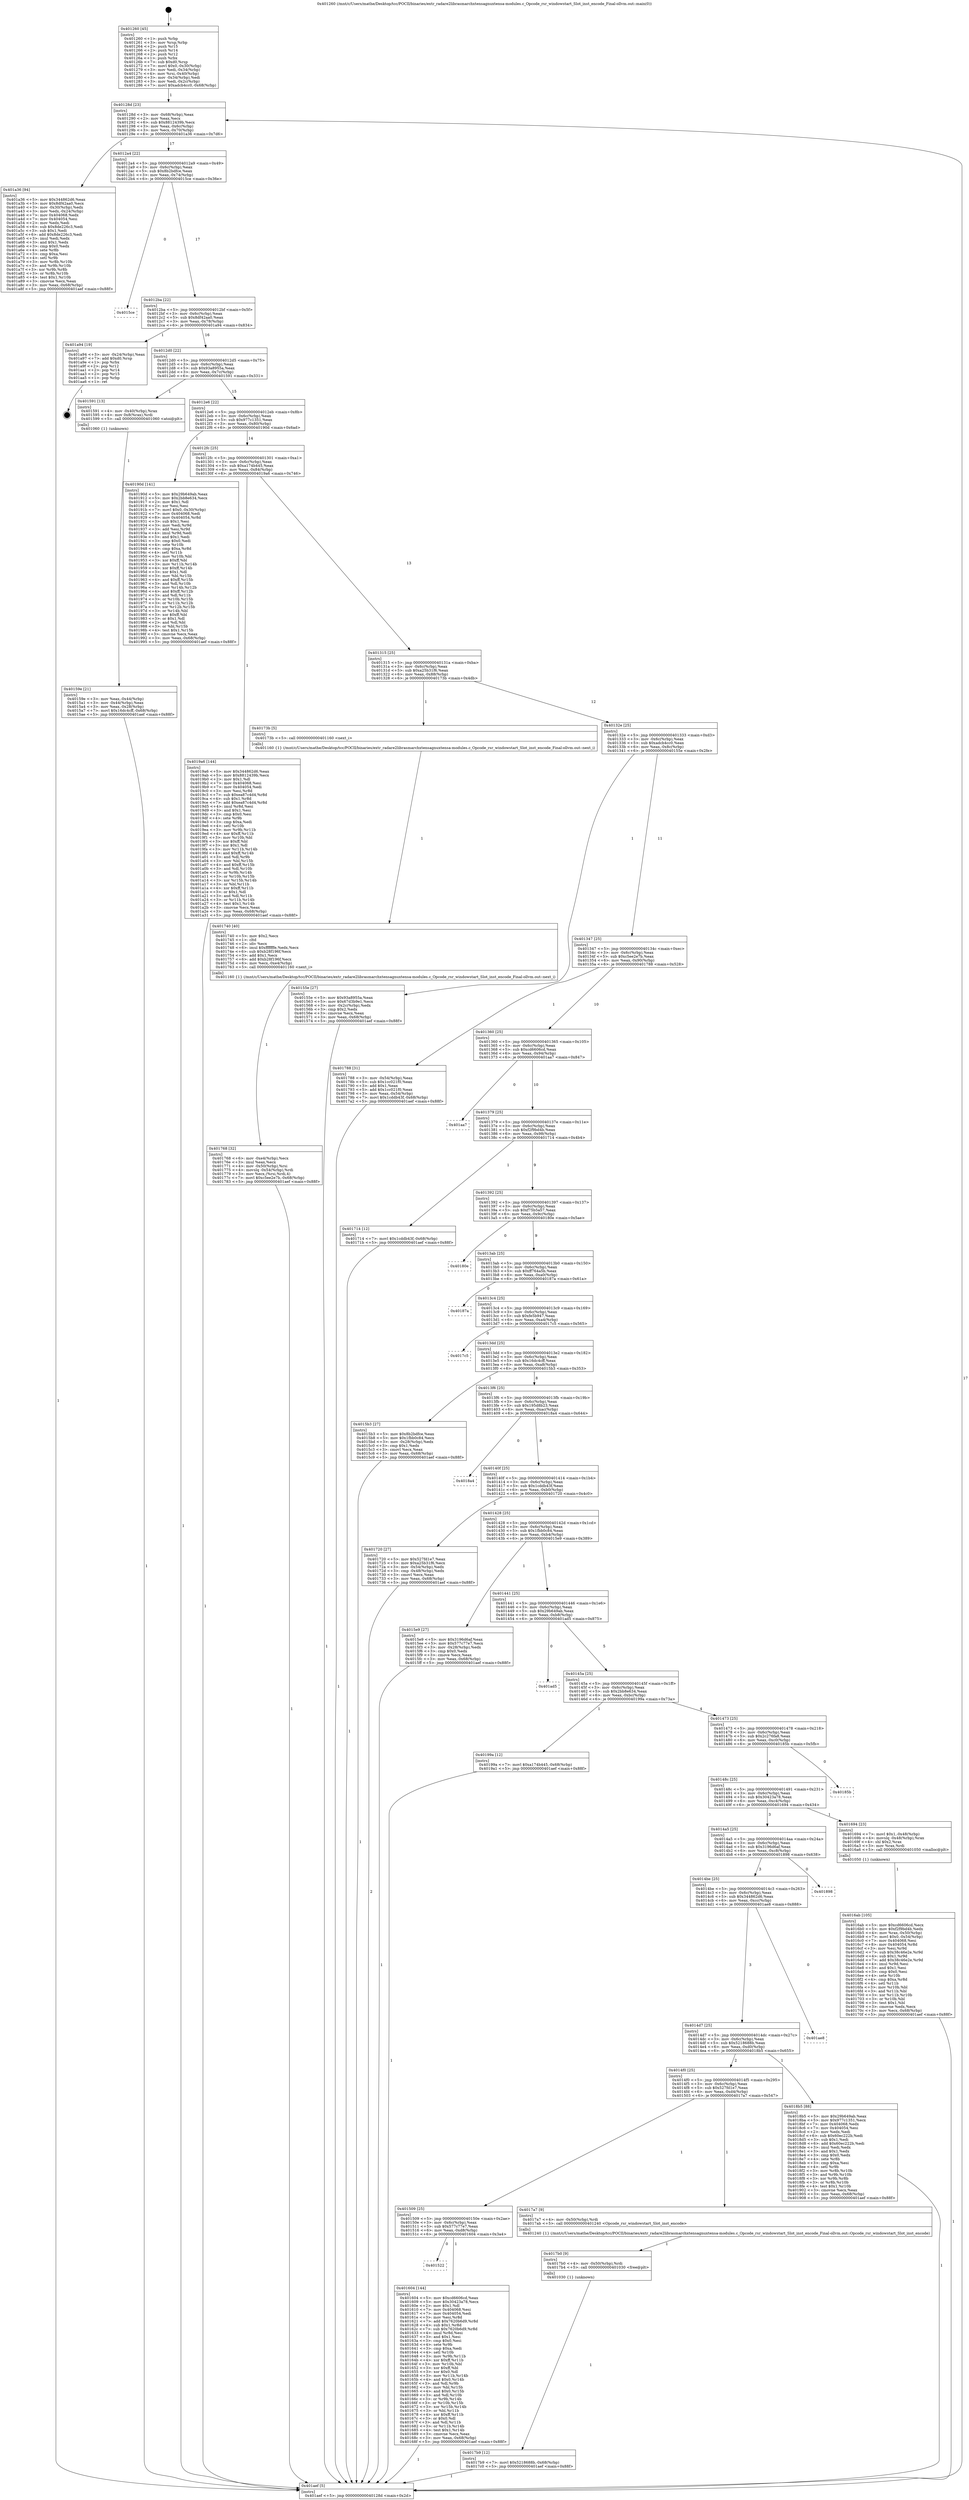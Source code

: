 digraph "0x401260" {
  label = "0x401260 (/mnt/c/Users/mathe/Desktop/tcc/POCII/binaries/extr_radare2librasmarchxtensagnuxtensa-modules.c_Opcode_rsr_windowstart_Slot_inst_encode_Final-ollvm.out::main(0))"
  labelloc = "t"
  node[shape=record]

  Entry [label="",width=0.3,height=0.3,shape=circle,fillcolor=black,style=filled]
  "0x40128d" [label="{
     0x40128d [23]\l
     | [instrs]\l
     &nbsp;&nbsp;0x40128d \<+3\>: mov -0x68(%rbp),%eax\l
     &nbsp;&nbsp;0x401290 \<+2\>: mov %eax,%ecx\l
     &nbsp;&nbsp;0x401292 \<+6\>: sub $0x8812439b,%ecx\l
     &nbsp;&nbsp;0x401298 \<+3\>: mov %eax,-0x6c(%rbp)\l
     &nbsp;&nbsp;0x40129b \<+3\>: mov %ecx,-0x70(%rbp)\l
     &nbsp;&nbsp;0x40129e \<+6\>: je 0000000000401a36 \<main+0x7d6\>\l
  }"]
  "0x401a36" [label="{
     0x401a36 [94]\l
     | [instrs]\l
     &nbsp;&nbsp;0x401a36 \<+5\>: mov $0x344862d6,%eax\l
     &nbsp;&nbsp;0x401a3b \<+5\>: mov $0x8df42aa0,%ecx\l
     &nbsp;&nbsp;0x401a40 \<+3\>: mov -0x30(%rbp),%edx\l
     &nbsp;&nbsp;0x401a43 \<+3\>: mov %edx,-0x24(%rbp)\l
     &nbsp;&nbsp;0x401a46 \<+7\>: mov 0x404068,%edx\l
     &nbsp;&nbsp;0x401a4d \<+7\>: mov 0x404054,%esi\l
     &nbsp;&nbsp;0x401a54 \<+2\>: mov %edx,%edi\l
     &nbsp;&nbsp;0x401a56 \<+6\>: sub $0x8de226c3,%edi\l
     &nbsp;&nbsp;0x401a5c \<+3\>: sub $0x1,%edi\l
     &nbsp;&nbsp;0x401a5f \<+6\>: add $0x8de226c3,%edi\l
     &nbsp;&nbsp;0x401a65 \<+3\>: imul %edi,%edx\l
     &nbsp;&nbsp;0x401a68 \<+3\>: and $0x1,%edx\l
     &nbsp;&nbsp;0x401a6b \<+3\>: cmp $0x0,%edx\l
     &nbsp;&nbsp;0x401a6e \<+4\>: sete %r8b\l
     &nbsp;&nbsp;0x401a72 \<+3\>: cmp $0xa,%esi\l
     &nbsp;&nbsp;0x401a75 \<+4\>: setl %r9b\l
     &nbsp;&nbsp;0x401a79 \<+3\>: mov %r8b,%r10b\l
     &nbsp;&nbsp;0x401a7c \<+3\>: and %r9b,%r10b\l
     &nbsp;&nbsp;0x401a7f \<+3\>: xor %r9b,%r8b\l
     &nbsp;&nbsp;0x401a82 \<+3\>: or %r8b,%r10b\l
     &nbsp;&nbsp;0x401a85 \<+4\>: test $0x1,%r10b\l
     &nbsp;&nbsp;0x401a89 \<+3\>: cmovne %ecx,%eax\l
     &nbsp;&nbsp;0x401a8c \<+3\>: mov %eax,-0x68(%rbp)\l
     &nbsp;&nbsp;0x401a8f \<+5\>: jmp 0000000000401aef \<main+0x88f\>\l
  }"]
  "0x4012a4" [label="{
     0x4012a4 [22]\l
     | [instrs]\l
     &nbsp;&nbsp;0x4012a4 \<+5\>: jmp 00000000004012a9 \<main+0x49\>\l
     &nbsp;&nbsp;0x4012a9 \<+3\>: mov -0x6c(%rbp),%eax\l
     &nbsp;&nbsp;0x4012ac \<+5\>: sub $0x8b2bdfce,%eax\l
     &nbsp;&nbsp;0x4012b1 \<+3\>: mov %eax,-0x74(%rbp)\l
     &nbsp;&nbsp;0x4012b4 \<+6\>: je 00000000004015ce \<main+0x36e\>\l
  }"]
  Exit [label="",width=0.3,height=0.3,shape=circle,fillcolor=black,style=filled,peripheries=2]
  "0x4015ce" [label="{
     0x4015ce\l
  }", style=dashed]
  "0x4012ba" [label="{
     0x4012ba [22]\l
     | [instrs]\l
     &nbsp;&nbsp;0x4012ba \<+5\>: jmp 00000000004012bf \<main+0x5f\>\l
     &nbsp;&nbsp;0x4012bf \<+3\>: mov -0x6c(%rbp),%eax\l
     &nbsp;&nbsp;0x4012c2 \<+5\>: sub $0x8df42aa0,%eax\l
     &nbsp;&nbsp;0x4012c7 \<+3\>: mov %eax,-0x78(%rbp)\l
     &nbsp;&nbsp;0x4012ca \<+6\>: je 0000000000401a94 \<main+0x834\>\l
  }"]
  "0x4017b9" [label="{
     0x4017b9 [12]\l
     | [instrs]\l
     &nbsp;&nbsp;0x4017b9 \<+7\>: movl $0x5218688b,-0x68(%rbp)\l
     &nbsp;&nbsp;0x4017c0 \<+5\>: jmp 0000000000401aef \<main+0x88f\>\l
  }"]
  "0x401a94" [label="{
     0x401a94 [19]\l
     | [instrs]\l
     &nbsp;&nbsp;0x401a94 \<+3\>: mov -0x24(%rbp),%eax\l
     &nbsp;&nbsp;0x401a97 \<+7\>: add $0xd0,%rsp\l
     &nbsp;&nbsp;0x401a9e \<+1\>: pop %rbx\l
     &nbsp;&nbsp;0x401a9f \<+2\>: pop %r12\l
     &nbsp;&nbsp;0x401aa1 \<+2\>: pop %r14\l
     &nbsp;&nbsp;0x401aa3 \<+2\>: pop %r15\l
     &nbsp;&nbsp;0x401aa5 \<+1\>: pop %rbp\l
     &nbsp;&nbsp;0x401aa6 \<+1\>: ret\l
  }"]
  "0x4012d0" [label="{
     0x4012d0 [22]\l
     | [instrs]\l
     &nbsp;&nbsp;0x4012d0 \<+5\>: jmp 00000000004012d5 \<main+0x75\>\l
     &nbsp;&nbsp;0x4012d5 \<+3\>: mov -0x6c(%rbp),%eax\l
     &nbsp;&nbsp;0x4012d8 \<+5\>: sub $0x93a8955a,%eax\l
     &nbsp;&nbsp;0x4012dd \<+3\>: mov %eax,-0x7c(%rbp)\l
     &nbsp;&nbsp;0x4012e0 \<+6\>: je 0000000000401591 \<main+0x331\>\l
  }"]
  "0x4017b0" [label="{
     0x4017b0 [9]\l
     | [instrs]\l
     &nbsp;&nbsp;0x4017b0 \<+4\>: mov -0x50(%rbp),%rdi\l
     &nbsp;&nbsp;0x4017b4 \<+5\>: call 0000000000401030 \<free@plt\>\l
     | [calls]\l
     &nbsp;&nbsp;0x401030 \{1\} (unknown)\l
  }"]
  "0x401591" [label="{
     0x401591 [13]\l
     | [instrs]\l
     &nbsp;&nbsp;0x401591 \<+4\>: mov -0x40(%rbp),%rax\l
     &nbsp;&nbsp;0x401595 \<+4\>: mov 0x8(%rax),%rdi\l
     &nbsp;&nbsp;0x401599 \<+5\>: call 0000000000401060 \<atoi@plt\>\l
     | [calls]\l
     &nbsp;&nbsp;0x401060 \{1\} (unknown)\l
  }"]
  "0x4012e6" [label="{
     0x4012e6 [22]\l
     | [instrs]\l
     &nbsp;&nbsp;0x4012e6 \<+5\>: jmp 00000000004012eb \<main+0x8b\>\l
     &nbsp;&nbsp;0x4012eb \<+3\>: mov -0x6c(%rbp),%eax\l
     &nbsp;&nbsp;0x4012ee \<+5\>: sub $0x977c1351,%eax\l
     &nbsp;&nbsp;0x4012f3 \<+3\>: mov %eax,-0x80(%rbp)\l
     &nbsp;&nbsp;0x4012f6 \<+6\>: je 000000000040190d \<main+0x6ad\>\l
  }"]
  "0x401768" [label="{
     0x401768 [32]\l
     | [instrs]\l
     &nbsp;&nbsp;0x401768 \<+6\>: mov -0xe4(%rbp),%ecx\l
     &nbsp;&nbsp;0x40176e \<+3\>: imul %eax,%ecx\l
     &nbsp;&nbsp;0x401771 \<+4\>: mov -0x50(%rbp),%rsi\l
     &nbsp;&nbsp;0x401775 \<+4\>: movslq -0x54(%rbp),%rdi\l
     &nbsp;&nbsp;0x401779 \<+3\>: mov %ecx,(%rsi,%rdi,4)\l
     &nbsp;&nbsp;0x40177c \<+7\>: movl $0xc5ee2e7b,-0x68(%rbp)\l
     &nbsp;&nbsp;0x401783 \<+5\>: jmp 0000000000401aef \<main+0x88f\>\l
  }"]
  "0x40190d" [label="{
     0x40190d [141]\l
     | [instrs]\l
     &nbsp;&nbsp;0x40190d \<+5\>: mov $0x29b649ab,%eax\l
     &nbsp;&nbsp;0x401912 \<+5\>: mov $0x2bb8e634,%ecx\l
     &nbsp;&nbsp;0x401917 \<+2\>: mov $0x1,%dl\l
     &nbsp;&nbsp;0x401919 \<+2\>: xor %esi,%esi\l
     &nbsp;&nbsp;0x40191b \<+7\>: movl $0x0,-0x30(%rbp)\l
     &nbsp;&nbsp;0x401922 \<+7\>: mov 0x404068,%edi\l
     &nbsp;&nbsp;0x401929 \<+8\>: mov 0x404054,%r8d\l
     &nbsp;&nbsp;0x401931 \<+3\>: sub $0x1,%esi\l
     &nbsp;&nbsp;0x401934 \<+3\>: mov %edi,%r9d\l
     &nbsp;&nbsp;0x401937 \<+3\>: add %esi,%r9d\l
     &nbsp;&nbsp;0x40193a \<+4\>: imul %r9d,%edi\l
     &nbsp;&nbsp;0x40193e \<+3\>: and $0x1,%edi\l
     &nbsp;&nbsp;0x401941 \<+3\>: cmp $0x0,%edi\l
     &nbsp;&nbsp;0x401944 \<+4\>: sete %r10b\l
     &nbsp;&nbsp;0x401948 \<+4\>: cmp $0xa,%r8d\l
     &nbsp;&nbsp;0x40194c \<+4\>: setl %r11b\l
     &nbsp;&nbsp;0x401950 \<+3\>: mov %r10b,%bl\l
     &nbsp;&nbsp;0x401953 \<+3\>: xor $0xff,%bl\l
     &nbsp;&nbsp;0x401956 \<+3\>: mov %r11b,%r14b\l
     &nbsp;&nbsp;0x401959 \<+4\>: xor $0xff,%r14b\l
     &nbsp;&nbsp;0x40195d \<+3\>: xor $0x1,%dl\l
     &nbsp;&nbsp;0x401960 \<+3\>: mov %bl,%r15b\l
     &nbsp;&nbsp;0x401963 \<+4\>: and $0xff,%r15b\l
     &nbsp;&nbsp;0x401967 \<+3\>: and %dl,%r10b\l
     &nbsp;&nbsp;0x40196a \<+3\>: mov %r14b,%r12b\l
     &nbsp;&nbsp;0x40196d \<+4\>: and $0xff,%r12b\l
     &nbsp;&nbsp;0x401971 \<+3\>: and %dl,%r11b\l
     &nbsp;&nbsp;0x401974 \<+3\>: or %r10b,%r15b\l
     &nbsp;&nbsp;0x401977 \<+3\>: or %r11b,%r12b\l
     &nbsp;&nbsp;0x40197a \<+3\>: xor %r12b,%r15b\l
     &nbsp;&nbsp;0x40197d \<+3\>: or %r14b,%bl\l
     &nbsp;&nbsp;0x401980 \<+3\>: xor $0xff,%bl\l
     &nbsp;&nbsp;0x401983 \<+3\>: or $0x1,%dl\l
     &nbsp;&nbsp;0x401986 \<+2\>: and %dl,%bl\l
     &nbsp;&nbsp;0x401988 \<+3\>: or %bl,%r15b\l
     &nbsp;&nbsp;0x40198b \<+4\>: test $0x1,%r15b\l
     &nbsp;&nbsp;0x40198f \<+3\>: cmovne %ecx,%eax\l
     &nbsp;&nbsp;0x401992 \<+3\>: mov %eax,-0x68(%rbp)\l
     &nbsp;&nbsp;0x401995 \<+5\>: jmp 0000000000401aef \<main+0x88f\>\l
  }"]
  "0x4012fc" [label="{
     0x4012fc [25]\l
     | [instrs]\l
     &nbsp;&nbsp;0x4012fc \<+5\>: jmp 0000000000401301 \<main+0xa1\>\l
     &nbsp;&nbsp;0x401301 \<+3\>: mov -0x6c(%rbp),%eax\l
     &nbsp;&nbsp;0x401304 \<+5\>: sub $0xa174b445,%eax\l
     &nbsp;&nbsp;0x401309 \<+6\>: mov %eax,-0x84(%rbp)\l
     &nbsp;&nbsp;0x40130f \<+6\>: je 00000000004019a6 \<main+0x746\>\l
  }"]
  "0x401740" [label="{
     0x401740 [40]\l
     | [instrs]\l
     &nbsp;&nbsp;0x401740 \<+5\>: mov $0x2,%ecx\l
     &nbsp;&nbsp;0x401745 \<+1\>: cltd\l
     &nbsp;&nbsp;0x401746 \<+2\>: idiv %ecx\l
     &nbsp;&nbsp;0x401748 \<+6\>: imul $0xfffffffe,%edx,%ecx\l
     &nbsp;&nbsp;0x40174e \<+6\>: sub $0xb28f196f,%ecx\l
     &nbsp;&nbsp;0x401754 \<+3\>: add $0x1,%ecx\l
     &nbsp;&nbsp;0x401757 \<+6\>: add $0xb28f196f,%ecx\l
     &nbsp;&nbsp;0x40175d \<+6\>: mov %ecx,-0xe4(%rbp)\l
     &nbsp;&nbsp;0x401763 \<+5\>: call 0000000000401160 \<next_i\>\l
     | [calls]\l
     &nbsp;&nbsp;0x401160 \{1\} (/mnt/c/Users/mathe/Desktop/tcc/POCII/binaries/extr_radare2librasmarchxtensagnuxtensa-modules.c_Opcode_rsr_windowstart_Slot_inst_encode_Final-ollvm.out::next_i)\l
  }"]
  "0x4019a6" [label="{
     0x4019a6 [144]\l
     | [instrs]\l
     &nbsp;&nbsp;0x4019a6 \<+5\>: mov $0x344862d6,%eax\l
     &nbsp;&nbsp;0x4019ab \<+5\>: mov $0x8812439b,%ecx\l
     &nbsp;&nbsp;0x4019b0 \<+2\>: mov $0x1,%dl\l
     &nbsp;&nbsp;0x4019b2 \<+7\>: mov 0x404068,%esi\l
     &nbsp;&nbsp;0x4019b9 \<+7\>: mov 0x404054,%edi\l
     &nbsp;&nbsp;0x4019c0 \<+3\>: mov %esi,%r8d\l
     &nbsp;&nbsp;0x4019c3 \<+7\>: sub $0xea87c4d4,%r8d\l
     &nbsp;&nbsp;0x4019ca \<+4\>: sub $0x1,%r8d\l
     &nbsp;&nbsp;0x4019ce \<+7\>: add $0xea87c4d4,%r8d\l
     &nbsp;&nbsp;0x4019d5 \<+4\>: imul %r8d,%esi\l
     &nbsp;&nbsp;0x4019d9 \<+3\>: and $0x1,%esi\l
     &nbsp;&nbsp;0x4019dc \<+3\>: cmp $0x0,%esi\l
     &nbsp;&nbsp;0x4019df \<+4\>: sete %r9b\l
     &nbsp;&nbsp;0x4019e3 \<+3\>: cmp $0xa,%edi\l
     &nbsp;&nbsp;0x4019e6 \<+4\>: setl %r10b\l
     &nbsp;&nbsp;0x4019ea \<+3\>: mov %r9b,%r11b\l
     &nbsp;&nbsp;0x4019ed \<+4\>: xor $0xff,%r11b\l
     &nbsp;&nbsp;0x4019f1 \<+3\>: mov %r10b,%bl\l
     &nbsp;&nbsp;0x4019f4 \<+3\>: xor $0xff,%bl\l
     &nbsp;&nbsp;0x4019f7 \<+3\>: xor $0x1,%dl\l
     &nbsp;&nbsp;0x4019fa \<+3\>: mov %r11b,%r14b\l
     &nbsp;&nbsp;0x4019fd \<+4\>: and $0xff,%r14b\l
     &nbsp;&nbsp;0x401a01 \<+3\>: and %dl,%r9b\l
     &nbsp;&nbsp;0x401a04 \<+3\>: mov %bl,%r15b\l
     &nbsp;&nbsp;0x401a07 \<+4\>: and $0xff,%r15b\l
     &nbsp;&nbsp;0x401a0b \<+3\>: and %dl,%r10b\l
     &nbsp;&nbsp;0x401a0e \<+3\>: or %r9b,%r14b\l
     &nbsp;&nbsp;0x401a11 \<+3\>: or %r10b,%r15b\l
     &nbsp;&nbsp;0x401a14 \<+3\>: xor %r15b,%r14b\l
     &nbsp;&nbsp;0x401a17 \<+3\>: or %bl,%r11b\l
     &nbsp;&nbsp;0x401a1a \<+4\>: xor $0xff,%r11b\l
     &nbsp;&nbsp;0x401a1e \<+3\>: or $0x1,%dl\l
     &nbsp;&nbsp;0x401a21 \<+3\>: and %dl,%r11b\l
     &nbsp;&nbsp;0x401a24 \<+3\>: or %r11b,%r14b\l
     &nbsp;&nbsp;0x401a27 \<+4\>: test $0x1,%r14b\l
     &nbsp;&nbsp;0x401a2b \<+3\>: cmovne %ecx,%eax\l
     &nbsp;&nbsp;0x401a2e \<+3\>: mov %eax,-0x68(%rbp)\l
     &nbsp;&nbsp;0x401a31 \<+5\>: jmp 0000000000401aef \<main+0x88f\>\l
  }"]
  "0x401315" [label="{
     0x401315 [25]\l
     | [instrs]\l
     &nbsp;&nbsp;0x401315 \<+5\>: jmp 000000000040131a \<main+0xba\>\l
     &nbsp;&nbsp;0x40131a \<+3\>: mov -0x6c(%rbp),%eax\l
     &nbsp;&nbsp;0x40131d \<+5\>: sub $0xa25b31f6,%eax\l
     &nbsp;&nbsp;0x401322 \<+6\>: mov %eax,-0x88(%rbp)\l
     &nbsp;&nbsp;0x401328 \<+6\>: je 000000000040173b \<main+0x4db\>\l
  }"]
  "0x4016ab" [label="{
     0x4016ab [105]\l
     | [instrs]\l
     &nbsp;&nbsp;0x4016ab \<+5\>: mov $0xcd6606cd,%ecx\l
     &nbsp;&nbsp;0x4016b0 \<+5\>: mov $0xf2f9bd4b,%edx\l
     &nbsp;&nbsp;0x4016b5 \<+4\>: mov %rax,-0x50(%rbp)\l
     &nbsp;&nbsp;0x4016b9 \<+7\>: movl $0x0,-0x54(%rbp)\l
     &nbsp;&nbsp;0x4016c0 \<+7\>: mov 0x404068,%esi\l
     &nbsp;&nbsp;0x4016c7 \<+8\>: mov 0x404054,%r8d\l
     &nbsp;&nbsp;0x4016cf \<+3\>: mov %esi,%r9d\l
     &nbsp;&nbsp;0x4016d2 \<+7\>: sub $0x38c46e2e,%r9d\l
     &nbsp;&nbsp;0x4016d9 \<+4\>: sub $0x1,%r9d\l
     &nbsp;&nbsp;0x4016dd \<+7\>: add $0x38c46e2e,%r9d\l
     &nbsp;&nbsp;0x4016e4 \<+4\>: imul %r9d,%esi\l
     &nbsp;&nbsp;0x4016e8 \<+3\>: and $0x1,%esi\l
     &nbsp;&nbsp;0x4016eb \<+3\>: cmp $0x0,%esi\l
     &nbsp;&nbsp;0x4016ee \<+4\>: sete %r10b\l
     &nbsp;&nbsp;0x4016f2 \<+4\>: cmp $0xa,%r8d\l
     &nbsp;&nbsp;0x4016f6 \<+4\>: setl %r11b\l
     &nbsp;&nbsp;0x4016fa \<+3\>: mov %r10b,%bl\l
     &nbsp;&nbsp;0x4016fd \<+3\>: and %r11b,%bl\l
     &nbsp;&nbsp;0x401700 \<+3\>: xor %r11b,%r10b\l
     &nbsp;&nbsp;0x401703 \<+3\>: or %r10b,%bl\l
     &nbsp;&nbsp;0x401706 \<+3\>: test $0x1,%bl\l
     &nbsp;&nbsp;0x401709 \<+3\>: cmovne %edx,%ecx\l
     &nbsp;&nbsp;0x40170c \<+3\>: mov %ecx,-0x68(%rbp)\l
     &nbsp;&nbsp;0x40170f \<+5\>: jmp 0000000000401aef \<main+0x88f\>\l
  }"]
  "0x40173b" [label="{
     0x40173b [5]\l
     | [instrs]\l
     &nbsp;&nbsp;0x40173b \<+5\>: call 0000000000401160 \<next_i\>\l
     | [calls]\l
     &nbsp;&nbsp;0x401160 \{1\} (/mnt/c/Users/mathe/Desktop/tcc/POCII/binaries/extr_radare2librasmarchxtensagnuxtensa-modules.c_Opcode_rsr_windowstart_Slot_inst_encode_Final-ollvm.out::next_i)\l
  }"]
  "0x40132e" [label="{
     0x40132e [25]\l
     | [instrs]\l
     &nbsp;&nbsp;0x40132e \<+5\>: jmp 0000000000401333 \<main+0xd3\>\l
     &nbsp;&nbsp;0x401333 \<+3\>: mov -0x6c(%rbp),%eax\l
     &nbsp;&nbsp;0x401336 \<+5\>: sub $0xadcb4cc0,%eax\l
     &nbsp;&nbsp;0x40133b \<+6\>: mov %eax,-0x8c(%rbp)\l
     &nbsp;&nbsp;0x401341 \<+6\>: je 000000000040155e \<main+0x2fe\>\l
  }"]
  "0x401522" [label="{
     0x401522\l
  }", style=dashed]
  "0x40155e" [label="{
     0x40155e [27]\l
     | [instrs]\l
     &nbsp;&nbsp;0x40155e \<+5\>: mov $0x93a8955a,%eax\l
     &nbsp;&nbsp;0x401563 \<+5\>: mov $0x67d3b9e1,%ecx\l
     &nbsp;&nbsp;0x401568 \<+3\>: mov -0x2c(%rbp),%edx\l
     &nbsp;&nbsp;0x40156b \<+3\>: cmp $0x2,%edx\l
     &nbsp;&nbsp;0x40156e \<+3\>: cmovne %ecx,%eax\l
     &nbsp;&nbsp;0x401571 \<+3\>: mov %eax,-0x68(%rbp)\l
     &nbsp;&nbsp;0x401574 \<+5\>: jmp 0000000000401aef \<main+0x88f\>\l
  }"]
  "0x401347" [label="{
     0x401347 [25]\l
     | [instrs]\l
     &nbsp;&nbsp;0x401347 \<+5\>: jmp 000000000040134c \<main+0xec\>\l
     &nbsp;&nbsp;0x40134c \<+3\>: mov -0x6c(%rbp),%eax\l
     &nbsp;&nbsp;0x40134f \<+5\>: sub $0xc5ee2e7b,%eax\l
     &nbsp;&nbsp;0x401354 \<+6\>: mov %eax,-0x90(%rbp)\l
     &nbsp;&nbsp;0x40135a \<+6\>: je 0000000000401788 \<main+0x528\>\l
  }"]
  "0x401aef" [label="{
     0x401aef [5]\l
     | [instrs]\l
     &nbsp;&nbsp;0x401aef \<+5\>: jmp 000000000040128d \<main+0x2d\>\l
  }"]
  "0x401260" [label="{
     0x401260 [45]\l
     | [instrs]\l
     &nbsp;&nbsp;0x401260 \<+1\>: push %rbp\l
     &nbsp;&nbsp;0x401261 \<+3\>: mov %rsp,%rbp\l
     &nbsp;&nbsp;0x401264 \<+2\>: push %r15\l
     &nbsp;&nbsp;0x401266 \<+2\>: push %r14\l
     &nbsp;&nbsp;0x401268 \<+2\>: push %r12\l
     &nbsp;&nbsp;0x40126a \<+1\>: push %rbx\l
     &nbsp;&nbsp;0x40126b \<+7\>: sub $0xd0,%rsp\l
     &nbsp;&nbsp;0x401272 \<+7\>: movl $0x0,-0x30(%rbp)\l
     &nbsp;&nbsp;0x401279 \<+3\>: mov %edi,-0x34(%rbp)\l
     &nbsp;&nbsp;0x40127c \<+4\>: mov %rsi,-0x40(%rbp)\l
     &nbsp;&nbsp;0x401280 \<+3\>: mov -0x34(%rbp),%edi\l
     &nbsp;&nbsp;0x401283 \<+3\>: mov %edi,-0x2c(%rbp)\l
     &nbsp;&nbsp;0x401286 \<+7\>: movl $0xadcb4cc0,-0x68(%rbp)\l
  }"]
  "0x40159e" [label="{
     0x40159e [21]\l
     | [instrs]\l
     &nbsp;&nbsp;0x40159e \<+3\>: mov %eax,-0x44(%rbp)\l
     &nbsp;&nbsp;0x4015a1 \<+3\>: mov -0x44(%rbp),%eax\l
     &nbsp;&nbsp;0x4015a4 \<+3\>: mov %eax,-0x28(%rbp)\l
     &nbsp;&nbsp;0x4015a7 \<+7\>: movl $0x16dc4cff,-0x68(%rbp)\l
     &nbsp;&nbsp;0x4015ae \<+5\>: jmp 0000000000401aef \<main+0x88f\>\l
  }"]
  "0x401604" [label="{
     0x401604 [144]\l
     | [instrs]\l
     &nbsp;&nbsp;0x401604 \<+5\>: mov $0xcd6606cd,%eax\l
     &nbsp;&nbsp;0x401609 \<+5\>: mov $0x30423a78,%ecx\l
     &nbsp;&nbsp;0x40160e \<+2\>: mov $0x1,%dl\l
     &nbsp;&nbsp;0x401610 \<+7\>: mov 0x404068,%esi\l
     &nbsp;&nbsp;0x401617 \<+7\>: mov 0x404054,%edi\l
     &nbsp;&nbsp;0x40161e \<+3\>: mov %esi,%r8d\l
     &nbsp;&nbsp;0x401621 \<+7\>: add $0x7620b6d9,%r8d\l
     &nbsp;&nbsp;0x401628 \<+4\>: sub $0x1,%r8d\l
     &nbsp;&nbsp;0x40162c \<+7\>: sub $0x7620b6d9,%r8d\l
     &nbsp;&nbsp;0x401633 \<+4\>: imul %r8d,%esi\l
     &nbsp;&nbsp;0x401637 \<+3\>: and $0x1,%esi\l
     &nbsp;&nbsp;0x40163a \<+3\>: cmp $0x0,%esi\l
     &nbsp;&nbsp;0x40163d \<+4\>: sete %r9b\l
     &nbsp;&nbsp;0x401641 \<+3\>: cmp $0xa,%edi\l
     &nbsp;&nbsp;0x401644 \<+4\>: setl %r10b\l
     &nbsp;&nbsp;0x401648 \<+3\>: mov %r9b,%r11b\l
     &nbsp;&nbsp;0x40164b \<+4\>: xor $0xff,%r11b\l
     &nbsp;&nbsp;0x40164f \<+3\>: mov %r10b,%bl\l
     &nbsp;&nbsp;0x401652 \<+3\>: xor $0xff,%bl\l
     &nbsp;&nbsp;0x401655 \<+3\>: xor $0x0,%dl\l
     &nbsp;&nbsp;0x401658 \<+3\>: mov %r11b,%r14b\l
     &nbsp;&nbsp;0x40165b \<+4\>: and $0x0,%r14b\l
     &nbsp;&nbsp;0x40165f \<+3\>: and %dl,%r9b\l
     &nbsp;&nbsp;0x401662 \<+3\>: mov %bl,%r15b\l
     &nbsp;&nbsp;0x401665 \<+4\>: and $0x0,%r15b\l
     &nbsp;&nbsp;0x401669 \<+3\>: and %dl,%r10b\l
     &nbsp;&nbsp;0x40166c \<+3\>: or %r9b,%r14b\l
     &nbsp;&nbsp;0x40166f \<+3\>: or %r10b,%r15b\l
     &nbsp;&nbsp;0x401672 \<+3\>: xor %r15b,%r14b\l
     &nbsp;&nbsp;0x401675 \<+3\>: or %bl,%r11b\l
     &nbsp;&nbsp;0x401678 \<+4\>: xor $0xff,%r11b\l
     &nbsp;&nbsp;0x40167c \<+3\>: or $0x0,%dl\l
     &nbsp;&nbsp;0x40167f \<+3\>: and %dl,%r11b\l
     &nbsp;&nbsp;0x401682 \<+3\>: or %r11b,%r14b\l
     &nbsp;&nbsp;0x401685 \<+4\>: test $0x1,%r14b\l
     &nbsp;&nbsp;0x401689 \<+3\>: cmovne %ecx,%eax\l
     &nbsp;&nbsp;0x40168c \<+3\>: mov %eax,-0x68(%rbp)\l
     &nbsp;&nbsp;0x40168f \<+5\>: jmp 0000000000401aef \<main+0x88f\>\l
  }"]
  "0x401788" [label="{
     0x401788 [31]\l
     | [instrs]\l
     &nbsp;&nbsp;0x401788 \<+3\>: mov -0x54(%rbp),%eax\l
     &nbsp;&nbsp;0x40178b \<+5\>: sub $0x1cc021f0,%eax\l
     &nbsp;&nbsp;0x401790 \<+3\>: add $0x1,%eax\l
     &nbsp;&nbsp;0x401793 \<+5\>: add $0x1cc021f0,%eax\l
     &nbsp;&nbsp;0x401798 \<+3\>: mov %eax,-0x54(%rbp)\l
     &nbsp;&nbsp;0x40179b \<+7\>: movl $0x1cddb43f,-0x68(%rbp)\l
     &nbsp;&nbsp;0x4017a2 \<+5\>: jmp 0000000000401aef \<main+0x88f\>\l
  }"]
  "0x401360" [label="{
     0x401360 [25]\l
     | [instrs]\l
     &nbsp;&nbsp;0x401360 \<+5\>: jmp 0000000000401365 \<main+0x105\>\l
     &nbsp;&nbsp;0x401365 \<+3\>: mov -0x6c(%rbp),%eax\l
     &nbsp;&nbsp;0x401368 \<+5\>: sub $0xcd6606cd,%eax\l
     &nbsp;&nbsp;0x40136d \<+6\>: mov %eax,-0x94(%rbp)\l
     &nbsp;&nbsp;0x401373 \<+6\>: je 0000000000401aa7 \<main+0x847\>\l
  }"]
  "0x401509" [label="{
     0x401509 [25]\l
     | [instrs]\l
     &nbsp;&nbsp;0x401509 \<+5\>: jmp 000000000040150e \<main+0x2ae\>\l
     &nbsp;&nbsp;0x40150e \<+3\>: mov -0x6c(%rbp),%eax\l
     &nbsp;&nbsp;0x401511 \<+5\>: sub $0x577c77e7,%eax\l
     &nbsp;&nbsp;0x401516 \<+6\>: mov %eax,-0xd8(%rbp)\l
     &nbsp;&nbsp;0x40151c \<+6\>: je 0000000000401604 \<main+0x3a4\>\l
  }"]
  "0x401aa7" [label="{
     0x401aa7\l
  }", style=dashed]
  "0x401379" [label="{
     0x401379 [25]\l
     | [instrs]\l
     &nbsp;&nbsp;0x401379 \<+5\>: jmp 000000000040137e \<main+0x11e\>\l
     &nbsp;&nbsp;0x40137e \<+3\>: mov -0x6c(%rbp),%eax\l
     &nbsp;&nbsp;0x401381 \<+5\>: sub $0xf2f9bd4b,%eax\l
     &nbsp;&nbsp;0x401386 \<+6\>: mov %eax,-0x98(%rbp)\l
     &nbsp;&nbsp;0x40138c \<+6\>: je 0000000000401714 \<main+0x4b4\>\l
  }"]
  "0x4017a7" [label="{
     0x4017a7 [9]\l
     | [instrs]\l
     &nbsp;&nbsp;0x4017a7 \<+4\>: mov -0x50(%rbp),%rdi\l
     &nbsp;&nbsp;0x4017ab \<+5\>: call 0000000000401240 \<Opcode_rsr_windowstart_Slot_inst_encode\>\l
     | [calls]\l
     &nbsp;&nbsp;0x401240 \{1\} (/mnt/c/Users/mathe/Desktop/tcc/POCII/binaries/extr_radare2librasmarchxtensagnuxtensa-modules.c_Opcode_rsr_windowstart_Slot_inst_encode_Final-ollvm.out::Opcode_rsr_windowstart_Slot_inst_encode)\l
  }"]
  "0x401714" [label="{
     0x401714 [12]\l
     | [instrs]\l
     &nbsp;&nbsp;0x401714 \<+7\>: movl $0x1cddb43f,-0x68(%rbp)\l
     &nbsp;&nbsp;0x40171b \<+5\>: jmp 0000000000401aef \<main+0x88f\>\l
  }"]
  "0x401392" [label="{
     0x401392 [25]\l
     | [instrs]\l
     &nbsp;&nbsp;0x401392 \<+5\>: jmp 0000000000401397 \<main+0x137\>\l
     &nbsp;&nbsp;0x401397 \<+3\>: mov -0x6c(%rbp),%eax\l
     &nbsp;&nbsp;0x40139a \<+5\>: sub $0xf75b5a57,%eax\l
     &nbsp;&nbsp;0x40139f \<+6\>: mov %eax,-0x9c(%rbp)\l
     &nbsp;&nbsp;0x4013a5 \<+6\>: je 000000000040180e \<main+0x5ae\>\l
  }"]
  "0x4014f0" [label="{
     0x4014f0 [25]\l
     | [instrs]\l
     &nbsp;&nbsp;0x4014f0 \<+5\>: jmp 00000000004014f5 \<main+0x295\>\l
     &nbsp;&nbsp;0x4014f5 \<+3\>: mov -0x6c(%rbp),%eax\l
     &nbsp;&nbsp;0x4014f8 \<+5\>: sub $0x527fd1e7,%eax\l
     &nbsp;&nbsp;0x4014fd \<+6\>: mov %eax,-0xd4(%rbp)\l
     &nbsp;&nbsp;0x401503 \<+6\>: je 00000000004017a7 \<main+0x547\>\l
  }"]
  "0x40180e" [label="{
     0x40180e\l
  }", style=dashed]
  "0x4013ab" [label="{
     0x4013ab [25]\l
     | [instrs]\l
     &nbsp;&nbsp;0x4013ab \<+5\>: jmp 00000000004013b0 \<main+0x150\>\l
     &nbsp;&nbsp;0x4013b0 \<+3\>: mov -0x6c(%rbp),%eax\l
     &nbsp;&nbsp;0x4013b3 \<+5\>: sub $0xff764a5b,%eax\l
     &nbsp;&nbsp;0x4013b8 \<+6\>: mov %eax,-0xa0(%rbp)\l
     &nbsp;&nbsp;0x4013be \<+6\>: je 000000000040187a \<main+0x61a\>\l
  }"]
  "0x4018b5" [label="{
     0x4018b5 [88]\l
     | [instrs]\l
     &nbsp;&nbsp;0x4018b5 \<+5\>: mov $0x29b649ab,%eax\l
     &nbsp;&nbsp;0x4018ba \<+5\>: mov $0x977c1351,%ecx\l
     &nbsp;&nbsp;0x4018bf \<+7\>: mov 0x404068,%edx\l
     &nbsp;&nbsp;0x4018c6 \<+7\>: mov 0x404054,%esi\l
     &nbsp;&nbsp;0x4018cd \<+2\>: mov %edx,%edi\l
     &nbsp;&nbsp;0x4018cf \<+6\>: sub $0x60ec222b,%edi\l
     &nbsp;&nbsp;0x4018d5 \<+3\>: sub $0x1,%edi\l
     &nbsp;&nbsp;0x4018d8 \<+6\>: add $0x60ec222b,%edi\l
     &nbsp;&nbsp;0x4018de \<+3\>: imul %edi,%edx\l
     &nbsp;&nbsp;0x4018e1 \<+3\>: and $0x1,%edx\l
     &nbsp;&nbsp;0x4018e4 \<+3\>: cmp $0x0,%edx\l
     &nbsp;&nbsp;0x4018e7 \<+4\>: sete %r8b\l
     &nbsp;&nbsp;0x4018eb \<+3\>: cmp $0xa,%esi\l
     &nbsp;&nbsp;0x4018ee \<+4\>: setl %r9b\l
     &nbsp;&nbsp;0x4018f2 \<+3\>: mov %r8b,%r10b\l
     &nbsp;&nbsp;0x4018f5 \<+3\>: and %r9b,%r10b\l
     &nbsp;&nbsp;0x4018f8 \<+3\>: xor %r9b,%r8b\l
     &nbsp;&nbsp;0x4018fb \<+3\>: or %r8b,%r10b\l
     &nbsp;&nbsp;0x4018fe \<+4\>: test $0x1,%r10b\l
     &nbsp;&nbsp;0x401902 \<+3\>: cmovne %ecx,%eax\l
     &nbsp;&nbsp;0x401905 \<+3\>: mov %eax,-0x68(%rbp)\l
     &nbsp;&nbsp;0x401908 \<+5\>: jmp 0000000000401aef \<main+0x88f\>\l
  }"]
  "0x40187a" [label="{
     0x40187a\l
  }", style=dashed]
  "0x4013c4" [label="{
     0x4013c4 [25]\l
     | [instrs]\l
     &nbsp;&nbsp;0x4013c4 \<+5\>: jmp 00000000004013c9 \<main+0x169\>\l
     &nbsp;&nbsp;0x4013c9 \<+3\>: mov -0x6c(%rbp),%eax\l
     &nbsp;&nbsp;0x4013cc \<+5\>: sub $0xfe5b947,%eax\l
     &nbsp;&nbsp;0x4013d1 \<+6\>: mov %eax,-0xa4(%rbp)\l
     &nbsp;&nbsp;0x4013d7 \<+6\>: je 00000000004017c5 \<main+0x565\>\l
  }"]
  "0x4014d7" [label="{
     0x4014d7 [25]\l
     | [instrs]\l
     &nbsp;&nbsp;0x4014d7 \<+5\>: jmp 00000000004014dc \<main+0x27c\>\l
     &nbsp;&nbsp;0x4014dc \<+3\>: mov -0x6c(%rbp),%eax\l
     &nbsp;&nbsp;0x4014df \<+5\>: sub $0x5218688b,%eax\l
     &nbsp;&nbsp;0x4014e4 \<+6\>: mov %eax,-0xd0(%rbp)\l
     &nbsp;&nbsp;0x4014ea \<+6\>: je 00000000004018b5 \<main+0x655\>\l
  }"]
  "0x4017c5" [label="{
     0x4017c5\l
  }", style=dashed]
  "0x4013dd" [label="{
     0x4013dd [25]\l
     | [instrs]\l
     &nbsp;&nbsp;0x4013dd \<+5\>: jmp 00000000004013e2 \<main+0x182\>\l
     &nbsp;&nbsp;0x4013e2 \<+3\>: mov -0x6c(%rbp),%eax\l
     &nbsp;&nbsp;0x4013e5 \<+5\>: sub $0x16dc4cff,%eax\l
     &nbsp;&nbsp;0x4013ea \<+6\>: mov %eax,-0xa8(%rbp)\l
     &nbsp;&nbsp;0x4013f0 \<+6\>: je 00000000004015b3 \<main+0x353\>\l
  }"]
  "0x401ae8" [label="{
     0x401ae8\l
  }", style=dashed]
  "0x4015b3" [label="{
     0x4015b3 [27]\l
     | [instrs]\l
     &nbsp;&nbsp;0x4015b3 \<+5\>: mov $0x8b2bdfce,%eax\l
     &nbsp;&nbsp;0x4015b8 \<+5\>: mov $0x1fbb0c84,%ecx\l
     &nbsp;&nbsp;0x4015bd \<+3\>: mov -0x28(%rbp),%edx\l
     &nbsp;&nbsp;0x4015c0 \<+3\>: cmp $0x1,%edx\l
     &nbsp;&nbsp;0x4015c3 \<+3\>: cmovl %ecx,%eax\l
     &nbsp;&nbsp;0x4015c6 \<+3\>: mov %eax,-0x68(%rbp)\l
     &nbsp;&nbsp;0x4015c9 \<+5\>: jmp 0000000000401aef \<main+0x88f\>\l
  }"]
  "0x4013f6" [label="{
     0x4013f6 [25]\l
     | [instrs]\l
     &nbsp;&nbsp;0x4013f6 \<+5\>: jmp 00000000004013fb \<main+0x19b\>\l
     &nbsp;&nbsp;0x4013fb \<+3\>: mov -0x6c(%rbp),%eax\l
     &nbsp;&nbsp;0x4013fe \<+5\>: sub $0x195d8b23,%eax\l
     &nbsp;&nbsp;0x401403 \<+6\>: mov %eax,-0xac(%rbp)\l
     &nbsp;&nbsp;0x401409 \<+6\>: je 00000000004018a4 \<main+0x644\>\l
  }"]
  "0x4014be" [label="{
     0x4014be [25]\l
     | [instrs]\l
     &nbsp;&nbsp;0x4014be \<+5\>: jmp 00000000004014c3 \<main+0x263\>\l
     &nbsp;&nbsp;0x4014c3 \<+3\>: mov -0x6c(%rbp),%eax\l
     &nbsp;&nbsp;0x4014c6 \<+5\>: sub $0x344862d6,%eax\l
     &nbsp;&nbsp;0x4014cb \<+6\>: mov %eax,-0xcc(%rbp)\l
     &nbsp;&nbsp;0x4014d1 \<+6\>: je 0000000000401ae8 \<main+0x888\>\l
  }"]
  "0x4018a4" [label="{
     0x4018a4\l
  }", style=dashed]
  "0x40140f" [label="{
     0x40140f [25]\l
     | [instrs]\l
     &nbsp;&nbsp;0x40140f \<+5\>: jmp 0000000000401414 \<main+0x1b4\>\l
     &nbsp;&nbsp;0x401414 \<+3\>: mov -0x6c(%rbp),%eax\l
     &nbsp;&nbsp;0x401417 \<+5\>: sub $0x1cddb43f,%eax\l
     &nbsp;&nbsp;0x40141c \<+6\>: mov %eax,-0xb0(%rbp)\l
     &nbsp;&nbsp;0x401422 \<+6\>: je 0000000000401720 \<main+0x4c0\>\l
  }"]
  "0x401898" [label="{
     0x401898\l
  }", style=dashed]
  "0x401720" [label="{
     0x401720 [27]\l
     | [instrs]\l
     &nbsp;&nbsp;0x401720 \<+5\>: mov $0x527fd1e7,%eax\l
     &nbsp;&nbsp;0x401725 \<+5\>: mov $0xa25b31f6,%ecx\l
     &nbsp;&nbsp;0x40172a \<+3\>: mov -0x54(%rbp),%edx\l
     &nbsp;&nbsp;0x40172d \<+3\>: cmp -0x48(%rbp),%edx\l
     &nbsp;&nbsp;0x401730 \<+3\>: cmovl %ecx,%eax\l
     &nbsp;&nbsp;0x401733 \<+3\>: mov %eax,-0x68(%rbp)\l
     &nbsp;&nbsp;0x401736 \<+5\>: jmp 0000000000401aef \<main+0x88f\>\l
  }"]
  "0x401428" [label="{
     0x401428 [25]\l
     | [instrs]\l
     &nbsp;&nbsp;0x401428 \<+5\>: jmp 000000000040142d \<main+0x1cd\>\l
     &nbsp;&nbsp;0x40142d \<+3\>: mov -0x6c(%rbp),%eax\l
     &nbsp;&nbsp;0x401430 \<+5\>: sub $0x1fbb0c84,%eax\l
     &nbsp;&nbsp;0x401435 \<+6\>: mov %eax,-0xb4(%rbp)\l
     &nbsp;&nbsp;0x40143b \<+6\>: je 00000000004015e9 \<main+0x389\>\l
  }"]
  "0x4014a5" [label="{
     0x4014a5 [25]\l
     | [instrs]\l
     &nbsp;&nbsp;0x4014a5 \<+5\>: jmp 00000000004014aa \<main+0x24a\>\l
     &nbsp;&nbsp;0x4014aa \<+3\>: mov -0x6c(%rbp),%eax\l
     &nbsp;&nbsp;0x4014ad \<+5\>: sub $0x3196d6af,%eax\l
     &nbsp;&nbsp;0x4014b2 \<+6\>: mov %eax,-0xc8(%rbp)\l
     &nbsp;&nbsp;0x4014b8 \<+6\>: je 0000000000401898 \<main+0x638\>\l
  }"]
  "0x4015e9" [label="{
     0x4015e9 [27]\l
     | [instrs]\l
     &nbsp;&nbsp;0x4015e9 \<+5\>: mov $0x3196d6af,%eax\l
     &nbsp;&nbsp;0x4015ee \<+5\>: mov $0x577c77e7,%ecx\l
     &nbsp;&nbsp;0x4015f3 \<+3\>: mov -0x28(%rbp),%edx\l
     &nbsp;&nbsp;0x4015f6 \<+3\>: cmp $0x0,%edx\l
     &nbsp;&nbsp;0x4015f9 \<+3\>: cmove %ecx,%eax\l
     &nbsp;&nbsp;0x4015fc \<+3\>: mov %eax,-0x68(%rbp)\l
     &nbsp;&nbsp;0x4015ff \<+5\>: jmp 0000000000401aef \<main+0x88f\>\l
  }"]
  "0x401441" [label="{
     0x401441 [25]\l
     | [instrs]\l
     &nbsp;&nbsp;0x401441 \<+5\>: jmp 0000000000401446 \<main+0x1e6\>\l
     &nbsp;&nbsp;0x401446 \<+3\>: mov -0x6c(%rbp),%eax\l
     &nbsp;&nbsp;0x401449 \<+5\>: sub $0x29b649ab,%eax\l
     &nbsp;&nbsp;0x40144e \<+6\>: mov %eax,-0xb8(%rbp)\l
     &nbsp;&nbsp;0x401454 \<+6\>: je 0000000000401ad5 \<main+0x875\>\l
  }"]
  "0x401694" [label="{
     0x401694 [23]\l
     | [instrs]\l
     &nbsp;&nbsp;0x401694 \<+7\>: movl $0x1,-0x48(%rbp)\l
     &nbsp;&nbsp;0x40169b \<+4\>: movslq -0x48(%rbp),%rax\l
     &nbsp;&nbsp;0x40169f \<+4\>: shl $0x2,%rax\l
     &nbsp;&nbsp;0x4016a3 \<+3\>: mov %rax,%rdi\l
     &nbsp;&nbsp;0x4016a6 \<+5\>: call 0000000000401050 \<malloc@plt\>\l
     | [calls]\l
     &nbsp;&nbsp;0x401050 \{1\} (unknown)\l
  }"]
  "0x401ad5" [label="{
     0x401ad5\l
  }", style=dashed]
  "0x40145a" [label="{
     0x40145a [25]\l
     | [instrs]\l
     &nbsp;&nbsp;0x40145a \<+5\>: jmp 000000000040145f \<main+0x1ff\>\l
     &nbsp;&nbsp;0x40145f \<+3\>: mov -0x6c(%rbp),%eax\l
     &nbsp;&nbsp;0x401462 \<+5\>: sub $0x2bb8e634,%eax\l
     &nbsp;&nbsp;0x401467 \<+6\>: mov %eax,-0xbc(%rbp)\l
     &nbsp;&nbsp;0x40146d \<+6\>: je 000000000040199a \<main+0x73a\>\l
  }"]
  "0x40148c" [label="{
     0x40148c [25]\l
     | [instrs]\l
     &nbsp;&nbsp;0x40148c \<+5\>: jmp 0000000000401491 \<main+0x231\>\l
     &nbsp;&nbsp;0x401491 \<+3\>: mov -0x6c(%rbp),%eax\l
     &nbsp;&nbsp;0x401494 \<+5\>: sub $0x30423a78,%eax\l
     &nbsp;&nbsp;0x401499 \<+6\>: mov %eax,-0xc4(%rbp)\l
     &nbsp;&nbsp;0x40149f \<+6\>: je 0000000000401694 \<main+0x434\>\l
  }"]
  "0x40199a" [label="{
     0x40199a [12]\l
     | [instrs]\l
     &nbsp;&nbsp;0x40199a \<+7\>: movl $0xa174b445,-0x68(%rbp)\l
     &nbsp;&nbsp;0x4019a1 \<+5\>: jmp 0000000000401aef \<main+0x88f\>\l
  }"]
  "0x401473" [label="{
     0x401473 [25]\l
     | [instrs]\l
     &nbsp;&nbsp;0x401473 \<+5\>: jmp 0000000000401478 \<main+0x218\>\l
     &nbsp;&nbsp;0x401478 \<+3\>: mov -0x6c(%rbp),%eax\l
     &nbsp;&nbsp;0x40147b \<+5\>: sub $0x2c276fa8,%eax\l
     &nbsp;&nbsp;0x401480 \<+6\>: mov %eax,-0xc0(%rbp)\l
     &nbsp;&nbsp;0x401486 \<+6\>: je 000000000040185b \<main+0x5fb\>\l
  }"]
  "0x40185b" [label="{
     0x40185b\l
  }", style=dashed]
  Entry -> "0x401260" [label=" 1"]
  "0x40128d" -> "0x401a36" [label=" 1"]
  "0x40128d" -> "0x4012a4" [label=" 17"]
  "0x401a94" -> Exit [label=" 1"]
  "0x4012a4" -> "0x4015ce" [label=" 0"]
  "0x4012a4" -> "0x4012ba" [label=" 17"]
  "0x401a36" -> "0x401aef" [label=" 1"]
  "0x4012ba" -> "0x401a94" [label=" 1"]
  "0x4012ba" -> "0x4012d0" [label=" 16"]
  "0x4019a6" -> "0x401aef" [label=" 1"]
  "0x4012d0" -> "0x401591" [label=" 1"]
  "0x4012d0" -> "0x4012e6" [label=" 15"]
  "0x40199a" -> "0x401aef" [label=" 1"]
  "0x4012e6" -> "0x40190d" [label=" 1"]
  "0x4012e6" -> "0x4012fc" [label=" 14"]
  "0x40190d" -> "0x401aef" [label=" 1"]
  "0x4012fc" -> "0x4019a6" [label=" 1"]
  "0x4012fc" -> "0x401315" [label=" 13"]
  "0x4018b5" -> "0x401aef" [label=" 1"]
  "0x401315" -> "0x40173b" [label=" 1"]
  "0x401315" -> "0x40132e" [label=" 12"]
  "0x4017b9" -> "0x401aef" [label=" 1"]
  "0x40132e" -> "0x40155e" [label=" 1"]
  "0x40132e" -> "0x401347" [label=" 11"]
  "0x40155e" -> "0x401aef" [label=" 1"]
  "0x401260" -> "0x40128d" [label=" 1"]
  "0x401aef" -> "0x40128d" [label=" 17"]
  "0x401591" -> "0x40159e" [label=" 1"]
  "0x40159e" -> "0x401aef" [label=" 1"]
  "0x4017b0" -> "0x4017b9" [label=" 1"]
  "0x401347" -> "0x401788" [label=" 1"]
  "0x401347" -> "0x401360" [label=" 10"]
  "0x4017a7" -> "0x4017b0" [label=" 1"]
  "0x401360" -> "0x401aa7" [label=" 0"]
  "0x401360" -> "0x401379" [label=" 10"]
  "0x401768" -> "0x401aef" [label=" 1"]
  "0x401379" -> "0x401714" [label=" 1"]
  "0x401379" -> "0x401392" [label=" 9"]
  "0x401740" -> "0x401768" [label=" 1"]
  "0x401392" -> "0x40180e" [label=" 0"]
  "0x401392" -> "0x4013ab" [label=" 9"]
  "0x401720" -> "0x401aef" [label=" 2"]
  "0x4013ab" -> "0x40187a" [label=" 0"]
  "0x4013ab" -> "0x4013c4" [label=" 9"]
  "0x401714" -> "0x401aef" [label=" 1"]
  "0x4013c4" -> "0x4017c5" [label=" 0"]
  "0x4013c4" -> "0x4013dd" [label=" 9"]
  "0x401694" -> "0x4016ab" [label=" 1"]
  "0x4013dd" -> "0x4015b3" [label=" 1"]
  "0x4013dd" -> "0x4013f6" [label=" 8"]
  "0x4015b3" -> "0x401aef" [label=" 1"]
  "0x401604" -> "0x401aef" [label=" 1"]
  "0x4013f6" -> "0x4018a4" [label=" 0"]
  "0x4013f6" -> "0x40140f" [label=" 8"]
  "0x401509" -> "0x401604" [label=" 1"]
  "0x40140f" -> "0x401720" [label=" 2"]
  "0x40140f" -> "0x401428" [label=" 6"]
  "0x401788" -> "0x401aef" [label=" 1"]
  "0x401428" -> "0x4015e9" [label=" 1"]
  "0x401428" -> "0x401441" [label=" 5"]
  "0x4015e9" -> "0x401aef" [label=" 1"]
  "0x4014f0" -> "0x4017a7" [label=" 1"]
  "0x401441" -> "0x401ad5" [label=" 0"]
  "0x401441" -> "0x40145a" [label=" 5"]
  "0x40173b" -> "0x401740" [label=" 1"]
  "0x40145a" -> "0x40199a" [label=" 1"]
  "0x40145a" -> "0x401473" [label=" 4"]
  "0x4014d7" -> "0x4018b5" [label=" 1"]
  "0x401473" -> "0x40185b" [label=" 0"]
  "0x401473" -> "0x40148c" [label=" 4"]
  "0x4014d7" -> "0x4014f0" [label=" 2"]
  "0x40148c" -> "0x401694" [label=" 1"]
  "0x40148c" -> "0x4014a5" [label=" 3"]
  "0x4014f0" -> "0x401509" [label=" 1"]
  "0x4014a5" -> "0x401898" [label=" 0"]
  "0x4014a5" -> "0x4014be" [label=" 3"]
  "0x401509" -> "0x401522" [label=" 0"]
  "0x4014be" -> "0x401ae8" [label=" 0"]
  "0x4014be" -> "0x4014d7" [label=" 3"]
  "0x4016ab" -> "0x401aef" [label=" 1"]
}
